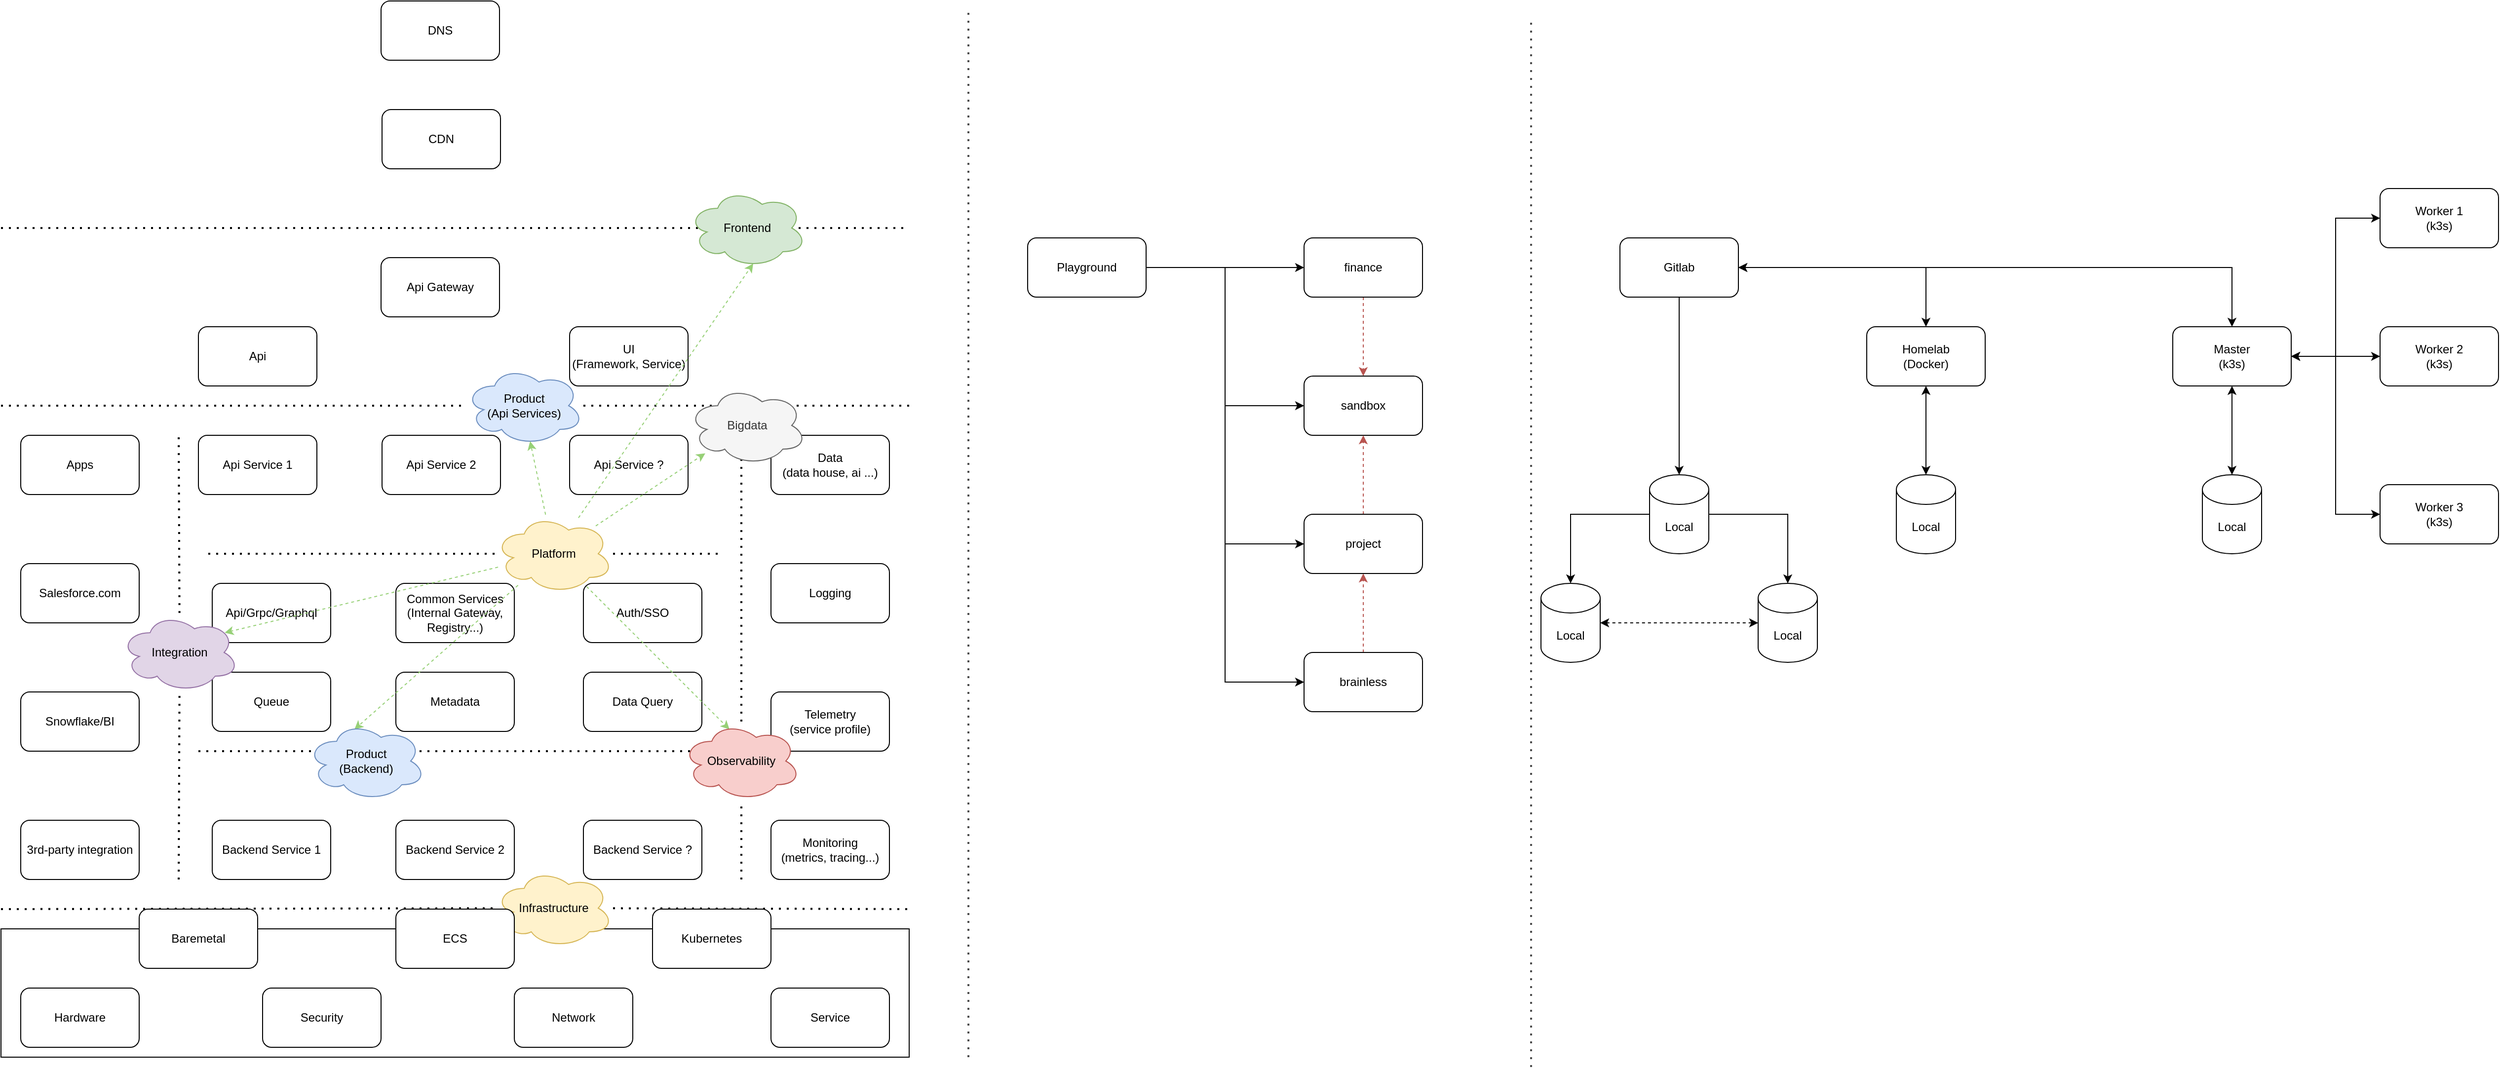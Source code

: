 <mxfile version="20.4.1" type="github">
  <diagram id="D4fAzZKvlrdj8TOEy_m-" name="Page-1">
    <mxGraphModel dx="2258" dy="1988" grid="1" gridSize="10" guides="1" tooltips="1" connect="1" arrows="1" fold="1" page="1" pageScale="1" pageWidth="850" pageHeight="1100" math="0" shadow="0">
      <root>
        <mxCell id="0" />
        <mxCell id="1" parent="0" />
        <mxCell id="m_vW4j6HjIQTjGsOd7-y-6" value="" style="rounded=0;whiteSpace=wrap;html=1;" parent="1" vertex="1">
          <mxGeometry x="40" y="700" width="920" height="130" as="geometry" />
        </mxCell>
        <mxCell id="m_vW4j6HjIQTjGsOd7-y-1" value="" style="endArrow=none;dashed=1;html=1;dashPattern=1 3;strokeWidth=2;rounded=0;startArrow=none;" parent="1" source="m_vW4j6HjIQTjGsOd7-y-59" edge="1">
          <mxGeometry width="50" height="50" relative="1" as="geometry">
            <mxPoint x="40" y="680" as="sourcePoint" />
            <mxPoint x="960" y="680" as="targetPoint" />
          </mxGeometry>
        </mxCell>
        <mxCell id="m_vW4j6HjIQTjGsOd7-y-2" value="Hardware" style="rounded=1;whiteSpace=wrap;html=1;" parent="1" vertex="1">
          <mxGeometry x="60" y="760" width="120" height="60" as="geometry" />
        </mxCell>
        <mxCell id="m_vW4j6HjIQTjGsOd7-y-3" value="Security" style="rounded=1;whiteSpace=wrap;html=1;" parent="1" vertex="1">
          <mxGeometry x="305" y="760" width="120" height="60" as="geometry" />
        </mxCell>
        <mxCell id="m_vW4j6HjIQTjGsOd7-y-4" value="Network" style="rounded=1;whiteSpace=wrap;html=1;" parent="1" vertex="1">
          <mxGeometry x="560" y="760" width="120" height="60" as="geometry" />
        </mxCell>
        <mxCell id="m_vW4j6HjIQTjGsOd7-y-5" value="Service" style="rounded=1;whiteSpace=wrap;html=1;" parent="1" vertex="1">
          <mxGeometry x="820" y="760" width="120" height="60" as="geometry" />
        </mxCell>
        <mxCell id="m_vW4j6HjIQTjGsOd7-y-7" value="Monitoring&lt;br&gt;(metrics, tracing...)" style="rounded=1;whiteSpace=wrap;html=1;" parent="1" vertex="1">
          <mxGeometry x="820" y="590" width="120" height="60" as="geometry" />
        </mxCell>
        <mxCell id="m_vW4j6HjIQTjGsOd7-y-8" value="Telemetry&lt;br&gt;(service profile)" style="rounded=1;whiteSpace=wrap;html=1;" parent="1" vertex="1">
          <mxGeometry x="820" y="460" width="120" height="60" as="geometry" />
        </mxCell>
        <mxCell id="m_vW4j6HjIQTjGsOd7-y-9" value="Logging" style="rounded=1;whiteSpace=wrap;html=1;" parent="1" vertex="1">
          <mxGeometry x="820" y="330" width="120" height="60" as="geometry" />
        </mxCell>
        <mxCell id="m_vW4j6HjIQTjGsOd7-y-10" value="Data&lt;br&gt;(data house, ai ...)" style="rounded=1;whiteSpace=wrap;html=1;" parent="1" vertex="1">
          <mxGeometry x="820" y="200" width="120" height="60" as="geometry" />
        </mxCell>
        <mxCell id="m_vW4j6HjIQTjGsOd7-y-11" value="3rd-party integration" style="rounded=1;whiteSpace=wrap;html=1;" parent="1" vertex="1">
          <mxGeometry x="60" y="590" width="120" height="60" as="geometry" />
        </mxCell>
        <mxCell id="m_vW4j6HjIQTjGsOd7-y-12" value="Snowflake/BI" style="rounded=1;whiteSpace=wrap;html=1;" parent="1" vertex="1">
          <mxGeometry x="60" y="460" width="120" height="60" as="geometry" />
        </mxCell>
        <mxCell id="m_vW4j6HjIQTjGsOd7-y-13" value="Salesforce.com" style="rounded=1;whiteSpace=wrap;html=1;" parent="1" vertex="1">
          <mxGeometry x="60" y="330" width="120" height="60" as="geometry" />
        </mxCell>
        <mxCell id="m_vW4j6HjIQTjGsOd7-y-14" value="Apps" style="rounded=1;whiteSpace=wrap;html=1;" parent="1" vertex="1">
          <mxGeometry x="60" y="200" width="120" height="60" as="geometry" />
        </mxCell>
        <mxCell id="m_vW4j6HjIQTjGsOd7-y-15" value="" style="endArrow=none;dashed=1;html=1;dashPattern=1 3;strokeWidth=2;rounded=0;startArrow=none;" parent="1" source="m_vW4j6HjIQTjGsOd7-y-61" edge="1">
          <mxGeometry width="50" height="50" relative="1" as="geometry">
            <mxPoint x="220" y="650" as="sourcePoint" />
            <mxPoint x="220" y="200" as="targetPoint" />
          </mxGeometry>
        </mxCell>
        <mxCell id="m_vW4j6HjIQTjGsOd7-y-16" value="" style="endArrow=none;dashed=1;html=1;dashPattern=1 3;strokeWidth=2;rounded=0;startArrow=none;" parent="1" source="m_vW4j6HjIQTjGsOd7-y-50" edge="1">
          <mxGeometry width="50" height="50" relative="1" as="geometry">
            <mxPoint x="790" y="650" as="sourcePoint" />
            <mxPoint x="790" y="200" as="targetPoint" />
          </mxGeometry>
        </mxCell>
        <mxCell id="m_vW4j6HjIQTjGsOd7-y-19" value="Api/Grpc/Graphql" style="rounded=1;whiteSpace=wrap;html=1;" parent="1" vertex="1">
          <mxGeometry x="254" y="350" width="120" height="60" as="geometry" />
        </mxCell>
        <mxCell id="m_vW4j6HjIQTjGsOd7-y-20" value="Queue" style="rounded=1;whiteSpace=wrap;html=1;" parent="1" vertex="1">
          <mxGeometry x="254" y="440" width="120" height="60" as="geometry" />
        </mxCell>
        <mxCell id="m_vW4j6HjIQTjGsOd7-y-21" value="Data Query" style="rounded=1;whiteSpace=wrap;html=1;" parent="1" vertex="1">
          <mxGeometry x="630" y="440" width="120" height="60" as="geometry" />
        </mxCell>
        <mxCell id="m_vW4j6HjIQTjGsOd7-y-22" value="Common Services&lt;br&gt;(Internal Gateway, Registry...)" style="rounded=1;whiteSpace=wrap;html=1;" parent="1" vertex="1">
          <mxGeometry x="440" y="350" width="120" height="60" as="geometry" />
        </mxCell>
        <mxCell id="m_vW4j6HjIQTjGsOd7-y-23" value="" style="endArrow=none;dashed=1;html=1;dashPattern=1 3;strokeWidth=2;rounded=0;" parent="1" edge="1">
          <mxGeometry width="50" height="50" relative="1" as="geometry">
            <mxPoint x="240" y="520" as="sourcePoint" />
            <mxPoint x="760" y="520" as="targetPoint" />
          </mxGeometry>
        </mxCell>
        <mxCell id="m_vW4j6HjIQTjGsOd7-y-24" value="" style="endArrow=none;dashed=1;html=1;dashPattern=1 3;strokeWidth=2;rounded=0;startArrow=none;" parent="1" source="m_vW4j6HjIQTjGsOd7-y-52" edge="1">
          <mxGeometry width="50" height="50" relative="1" as="geometry">
            <mxPoint x="250" y="320" as="sourcePoint" />
            <mxPoint x="770" y="320" as="targetPoint" />
          </mxGeometry>
        </mxCell>
        <mxCell id="m_vW4j6HjIQTjGsOd7-y-25" value="Backend Service 1" style="rounded=1;whiteSpace=wrap;html=1;" parent="1" vertex="1">
          <mxGeometry x="254" y="590" width="120" height="60" as="geometry" />
        </mxCell>
        <mxCell id="m_vW4j6HjIQTjGsOd7-y-26" value="Backend Service 2" style="rounded=1;whiteSpace=wrap;html=1;" parent="1" vertex="1">
          <mxGeometry x="440" y="590" width="120" height="60" as="geometry" />
        </mxCell>
        <mxCell id="m_vW4j6HjIQTjGsOd7-y-27" value="Backend Service ?" style="rounded=1;whiteSpace=wrap;html=1;" parent="1" vertex="1">
          <mxGeometry x="630" y="590" width="120" height="60" as="geometry" />
        </mxCell>
        <mxCell id="m_vW4j6HjIQTjGsOd7-y-28" value="Api Service 1" style="rounded=1;whiteSpace=wrap;html=1;" parent="1" vertex="1">
          <mxGeometry x="240" y="200" width="120" height="60" as="geometry" />
        </mxCell>
        <mxCell id="m_vW4j6HjIQTjGsOd7-y-29" value="Api Service 2" style="rounded=1;whiteSpace=wrap;html=1;" parent="1" vertex="1">
          <mxGeometry x="426" y="200" width="120" height="60" as="geometry" />
        </mxCell>
        <mxCell id="m_vW4j6HjIQTjGsOd7-y-30" value="Api Service ?" style="rounded=1;whiteSpace=wrap;html=1;" parent="1" vertex="1">
          <mxGeometry x="616" y="200" width="120" height="60" as="geometry" />
        </mxCell>
        <mxCell id="m_vW4j6HjIQTjGsOd7-y-31" value="" style="endArrow=none;dashed=1;html=1;dashPattern=1 3;strokeWidth=2;rounded=0;startArrow=none;" parent="1" source="m_vW4j6HjIQTjGsOd7-y-53" edge="1">
          <mxGeometry width="50" height="50" relative="1" as="geometry">
            <mxPoint x="40" y="170" as="sourcePoint" />
            <mxPoint x="960" y="170" as="targetPoint" />
          </mxGeometry>
        </mxCell>
        <mxCell id="m_vW4j6HjIQTjGsOd7-y-32" value="Api Gateway" style="rounded=1;whiteSpace=wrap;html=1;" parent="1" vertex="1">
          <mxGeometry x="425" y="20" width="120" height="60" as="geometry" />
        </mxCell>
        <mxCell id="m_vW4j6HjIQTjGsOd7-y-33" value="Auth/SSO" style="rounded=1;whiteSpace=wrap;html=1;" parent="1" vertex="1">
          <mxGeometry x="630" y="350" width="120" height="60" as="geometry" />
        </mxCell>
        <mxCell id="m_vW4j6HjIQTjGsOd7-y-34" value="Metadata" style="rounded=1;whiteSpace=wrap;html=1;" parent="1" vertex="1">
          <mxGeometry x="440" y="440" width="120" height="60" as="geometry" />
        </mxCell>
        <mxCell id="m_vW4j6HjIQTjGsOd7-y-35" value="UI&lt;br&gt;(Framework, Service)" style="rounded=1;whiteSpace=wrap;html=1;" parent="1" vertex="1">
          <mxGeometry x="616" y="90" width="120" height="60" as="geometry" />
        </mxCell>
        <mxCell id="m_vW4j6HjIQTjGsOd7-y-36" value="Api" style="rounded=1;whiteSpace=wrap;html=1;" parent="1" vertex="1">
          <mxGeometry x="240" y="90" width="120" height="60" as="geometry" />
        </mxCell>
        <mxCell id="m_vW4j6HjIQTjGsOd7-y-37" value="CDN" style="rounded=1;whiteSpace=wrap;html=1;" parent="1" vertex="1">
          <mxGeometry x="426" y="-130" width="120" height="60" as="geometry" />
        </mxCell>
        <mxCell id="m_vW4j6HjIQTjGsOd7-y-38" value="DNS" style="rounded=1;whiteSpace=wrap;html=1;" parent="1" vertex="1">
          <mxGeometry x="425" y="-240" width="120" height="60" as="geometry" />
        </mxCell>
        <mxCell id="m_vW4j6HjIQTjGsOd7-y-49" value="" style="endArrow=none;dashed=1;html=1;dashPattern=1 3;strokeWidth=2;rounded=0;" parent="1" edge="1">
          <mxGeometry width="50" height="50" relative="1" as="geometry">
            <mxPoint x="40" y="-10" as="sourcePoint" />
            <mxPoint x="960" y="-10" as="targetPoint" />
          </mxGeometry>
        </mxCell>
        <mxCell id="m_vW4j6HjIQTjGsOd7-y-51" value="Bigdata" style="ellipse;shape=cloud;whiteSpace=wrap;html=1;fillColor=#f5f5f5;fontColor=#333333;strokeColor=#666666;" parent="1" vertex="1">
          <mxGeometry x="736" y="150" width="120" height="80" as="geometry" />
        </mxCell>
        <mxCell id="m_vW4j6HjIQTjGsOd7-y-53" value="Product&lt;br&gt;(Api Services)" style="ellipse;shape=cloud;whiteSpace=wrap;html=1;fillColor=#dae8fc;strokeColor=#6c8ebf;" parent="1" vertex="1">
          <mxGeometry x="510" y="130" width="120" height="80" as="geometry" />
        </mxCell>
        <mxCell id="m_vW4j6HjIQTjGsOd7-y-54" value="" style="endArrow=none;dashed=1;html=1;dashPattern=1 3;strokeWidth=2;rounded=0;" parent="1" target="m_vW4j6HjIQTjGsOd7-y-53" edge="1">
          <mxGeometry width="50" height="50" relative="1" as="geometry">
            <mxPoint x="40" y="170" as="sourcePoint" />
            <mxPoint x="960" y="170" as="targetPoint" />
          </mxGeometry>
        </mxCell>
        <mxCell id="m_vW4j6HjIQTjGsOd7-y-67" style="edgeStyle=none;rounded=0;orthogonalLoop=1;jettySize=auto;html=1;entryX=0.55;entryY=0.95;entryDx=0;entryDy=0;entryPerimeter=0;dashed=1;strokeColor=#97D077;" parent="1" source="m_vW4j6HjIQTjGsOd7-y-52" target="m_vW4j6HjIQTjGsOd7-y-57" edge="1">
          <mxGeometry relative="1" as="geometry" />
        </mxCell>
        <mxCell id="m_vW4j6HjIQTjGsOd7-y-68" style="edgeStyle=none;rounded=0;orthogonalLoop=1;jettySize=auto;html=1;entryX=0.4;entryY=0.1;entryDx=0;entryDy=0;entryPerimeter=0;dashed=1;strokeColor=#97D077;" parent="1" source="m_vW4j6HjIQTjGsOd7-y-52" target="m_vW4j6HjIQTjGsOd7-y-58" edge="1">
          <mxGeometry relative="1" as="geometry" />
        </mxCell>
        <mxCell id="m_vW4j6HjIQTjGsOd7-y-69" style="edgeStyle=none;rounded=0;orthogonalLoop=1;jettySize=auto;html=1;entryX=0.4;entryY=0.1;entryDx=0;entryDy=0;entryPerimeter=0;dashed=1;strokeColor=#97D077;" parent="1" source="m_vW4j6HjIQTjGsOd7-y-52" target="m_vW4j6HjIQTjGsOd7-y-50" edge="1">
          <mxGeometry relative="1" as="geometry" />
        </mxCell>
        <mxCell id="m_vW4j6HjIQTjGsOd7-y-70" style="edgeStyle=none;rounded=0;orthogonalLoop=1;jettySize=auto;html=1;entryX=0.88;entryY=0.25;entryDx=0;entryDy=0;entryPerimeter=0;dashed=1;strokeColor=#97D077;" parent="1" source="m_vW4j6HjIQTjGsOd7-y-52" target="m_vW4j6HjIQTjGsOd7-y-61" edge="1">
          <mxGeometry relative="1" as="geometry" />
        </mxCell>
        <mxCell id="m_vW4j6HjIQTjGsOd7-y-71" style="edgeStyle=none;rounded=0;orthogonalLoop=1;jettySize=auto;html=1;entryX=0.55;entryY=0.95;entryDx=0;entryDy=0;entryPerimeter=0;dashed=1;strokeColor=#97D077;" parent="1" source="m_vW4j6HjIQTjGsOd7-y-52" target="m_vW4j6HjIQTjGsOd7-y-53" edge="1">
          <mxGeometry relative="1" as="geometry" />
        </mxCell>
        <mxCell id="m_vW4j6HjIQTjGsOd7-y-74" style="edgeStyle=none;rounded=0;orthogonalLoop=1;jettySize=auto;html=1;dashed=1;strokeColor=#97D077;" parent="1" source="m_vW4j6HjIQTjGsOd7-y-52" target="m_vW4j6HjIQTjGsOd7-y-51" edge="1">
          <mxGeometry relative="1" as="geometry" />
        </mxCell>
        <mxCell id="m_vW4j6HjIQTjGsOd7-y-52" value="Platform" style="ellipse;shape=cloud;whiteSpace=wrap;html=1;fillColor=#fff2cc;strokeColor=#d6b656;" parent="1" vertex="1">
          <mxGeometry x="540" y="280" width="120" height="80" as="geometry" />
        </mxCell>
        <mxCell id="m_vW4j6HjIQTjGsOd7-y-55" value="" style="endArrow=none;dashed=1;html=1;dashPattern=1 3;strokeWidth=2;rounded=0;" parent="1" target="m_vW4j6HjIQTjGsOd7-y-52" edge="1">
          <mxGeometry width="50" height="50" relative="1" as="geometry">
            <mxPoint x="250" y="320" as="sourcePoint" />
            <mxPoint x="770" y="320" as="targetPoint" />
          </mxGeometry>
        </mxCell>
        <mxCell id="m_vW4j6HjIQTjGsOd7-y-50" value="Observability" style="ellipse;shape=cloud;whiteSpace=wrap;html=1;fillColor=#f8cecc;strokeColor=#b85450;" parent="1" vertex="1">
          <mxGeometry x="730" y="490" width="120" height="80" as="geometry" />
        </mxCell>
        <mxCell id="m_vW4j6HjIQTjGsOd7-y-56" value="" style="endArrow=none;dashed=1;html=1;dashPattern=1 3;strokeWidth=2;rounded=0;" parent="1" target="m_vW4j6HjIQTjGsOd7-y-50" edge="1">
          <mxGeometry width="50" height="50" relative="1" as="geometry">
            <mxPoint x="790" y="650" as="sourcePoint" />
            <mxPoint x="790" y="200" as="targetPoint" />
          </mxGeometry>
        </mxCell>
        <mxCell id="m_vW4j6HjIQTjGsOd7-y-57" value="Frontend" style="ellipse;shape=cloud;whiteSpace=wrap;html=1;fillColor=#d5e8d4;strokeColor=#82b366;" parent="1" vertex="1">
          <mxGeometry x="736" y="-50" width="120" height="80" as="geometry" />
        </mxCell>
        <mxCell id="m_vW4j6HjIQTjGsOd7-y-58" value="Product &lt;br&gt;(Backend)" style="ellipse;shape=cloud;whiteSpace=wrap;html=1;fillColor=#dae8fc;strokeColor=#6c8ebf;" parent="1" vertex="1">
          <mxGeometry x="350" y="490" width="120" height="80" as="geometry" />
        </mxCell>
        <mxCell id="m_vW4j6HjIQTjGsOd7-y-59" value="Infrastructure" style="ellipse;shape=cloud;whiteSpace=wrap;html=1;fillColor=#fff2cc;strokeColor=#d6b656;" parent="1" vertex="1">
          <mxGeometry x="540" y="639" width="120" height="80" as="geometry" />
        </mxCell>
        <mxCell id="m_vW4j6HjIQTjGsOd7-y-60" value="" style="endArrow=none;dashed=1;html=1;dashPattern=1 3;strokeWidth=2;rounded=0;" parent="1" target="m_vW4j6HjIQTjGsOd7-y-59" edge="1">
          <mxGeometry width="50" height="50" relative="1" as="geometry">
            <mxPoint x="40" y="680" as="sourcePoint" />
            <mxPoint x="960" y="680" as="targetPoint" />
          </mxGeometry>
        </mxCell>
        <mxCell id="m_vW4j6HjIQTjGsOd7-y-61" value="Integration" style="ellipse;shape=cloud;whiteSpace=wrap;html=1;fillColor=#e1d5e7;strokeColor=#9673a6;" parent="1" vertex="1">
          <mxGeometry x="161" y="380" width="120" height="80" as="geometry" />
        </mxCell>
        <mxCell id="m_vW4j6HjIQTjGsOd7-y-62" value="" style="endArrow=none;dashed=1;html=1;dashPattern=1 3;strokeWidth=2;rounded=0;" parent="1" target="m_vW4j6HjIQTjGsOd7-y-61" edge="1">
          <mxGeometry width="50" height="50" relative="1" as="geometry">
            <mxPoint x="220" y="650" as="sourcePoint" />
            <mxPoint x="220" y="200" as="targetPoint" />
          </mxGeometry>
        </mxCell>
        <mxCell id="m_vW4j6HjIQTjGsOd7-y-63" value="Kubernetes" style="rounded=1;whiteSpace=wrap;html=1;" parent="1" vertex="1">
          <mxGeometry x="700" y="680" width="120" height="60" as="geometry" />
        </mxCell>
        <mxCell id="m_vW4j6HjIQTjGsOd7-y-64" value="ECS" style="rounded=1;whiteSpace=wrap;html=1;" parent="1" vertex="1">
          <mxGeometry x="440" y="680" width="120" height="60" as="geometry" />
        </mxCell>
        <mxCell id="m_vW4j6HjIQTjGsOd7-y-65" value="Baremetal" style="rounded=1;whiteSpace=wrap;html=1;" parent="1" vertex="1">
          <mxGeometry x="180" y="680" width="120" height="60" as="geometry" />
        </mxCell>
        <mxCell id="m_vW4j6HjIQTjGsOd7-y-75" value="" style="endArrow=none;dashed=1;html=1;dashPattern=1 3;strokeWidth=2;rounded=0;strokeColor=#4D4D4D;" parent="1" edge="1">
          <mxGeometry width="50" height="50" relative="1" as="geometry">
            <mxPoint x="1020" y="830" as="sourcePoint" />
            <mxPoint x="1020" y="-230" as="targetPoint" />
          </mxGeometry>
        </mxCell>
        <mxCell id="vuD4Z6QEqdrIx2pKLMRU-5" style="edgeStyle=orthogonalEdgeStyle;rounded=0;orthogonalLoop=1;jettySize=auto;html=1;entryX=0;entryY=0.5;entryDx=0;entryDy=0;" parent="1" source="m_vW4j6HjIQTjGsOd7-y-76" target="vuD4Z6QEqdrIx2pKLMRU-1" edge="1">
          <mxGeometry relative="1" as="geometry" />
        </mxCell>
        <mxCell id="vuD4Z6QEqdrIx2pKLMRU-6" style="edgeStyle=orthogonalEdgeStyle;rounded=0;orthogonalLoop=1;jettySize=auto;html=1;entryX=0;entryY=0.5;entryDx=0;entryDy=0;" parent="1" source="m_vW4j6HjIQTjGsOd7-y-76" target="vuD4Z6QEqdrIx2pKLMRU-2" edge="1">
          <mxGeometry relative="1" as="geometry" />
        </mxCell>
        <mxCell id="vuD4Z6QEqdrIx2pKLMRU-7" style="edgeStyle=orthogonalEdgeStyle;rounded=0;orthogonalLoop=1;jettySize=auto;html=1;entryX=0;entryY=0.5;entryDx=0;entryDy=0;" parent="1" source="m_vW4j6HjIQTjGsOd7-y-76" target="vuD4Z6QEqdrIx2pKLMRU-4" edge="1">
          <mxGeometry relative="1" as="geometry" />
        </mxCell>
        <mxCell id="vuD4Z6QEqdrIx2pKLMRU-8" style="edgeStyle=orthogonalEdgeStyle;rounded=0;orthogonalLoop=1;jettySize=auto;html=1;entryX=0;entryY=0.5;entryDx=0;entryDy=0;" parent="1" source="m_vW4j6HjIQTjGsOd7-y-76" target="vuD4Z6QEqdrIx2pKLMRU-3" edge="1">
          <mxGeometry relative="1" as="geometry" />
        </mxCell>
        <mxCell id="m_vW4j6HjIQTjGsOd7-y-76" value="Playground" style="rounded=1;whiteSpace=wrap;html=1;" parent="1" vertex="1">
          <mxGeometry x="1080" width="120" height="60" as="geometry" />
        </mxCell>
        <mxCell id="vuD4Z6QEqdrIx2pKLMRU-11" style="edgeStyle=orthogonalEdgeStyle;rounded=0;orthogonalLoop=1;jettySize=auto;html=1;entryX=0.5;entryY=0;entryDx=0;entryDy=0;dashed=1;fillColor=#f8cecc;strokeColor=#b85450;" parent="1" source="vuD4Z6QEqdrIx2pKLMRU-1" target="vuD4Z6QEqdrIx2pKLMRU-2" edge="1">
          <mxGeometry relative="1" as="geometry" />
        </mxCell>
        <mxCell id="vuD4Z6QEqdrIx2pKLMRU-1" value="finance" style="rounded=1;whiteSpace=wrap;html=1;" parent="1" vertex="1">
          <mxGeometry x="1360" width="120" height="60" as="geometry" />
        </mxCell>
        <mxCell id="vuD4Z6QEqdrIx2pKLMRU-2" value="sandbox" style="rounded=1;whiteSpace=wrap;html=1;" parent="1" vertex="1">
          <mxGeometry x="1360" y="140" width="120" height="60" as="geometry" />
        </mxCell>
        <mxCell id="vuD4Z6QEqdrIx2pKLMRU-9" style="edgeStyle=orthogonalEdgeStyle;rounded=0;orthogonalLoop=1;jettySize=auto;html=1;entryX=0.5;entryY=1;entryDx=0;entryDy=0;dashed=1;fillColor=#f8cecc;strokeColor=#b85450;" parent="1" source="vuD4Z6QEqdrIx2pKLMRU-3" target="vuD4Z6QEqdrIx2pKLMRU-4" edge="1">
          <mxGeometry relative="1" as="geometry" />
        </mxCell>
        <mxCell id="vuD4Z6QEqdrIx2pKLMRU-3" value="brainless" style="rounded=1;whiteSpace=wrap;html=1;" parent="1" vertex="1">
          <mxGeometry x="1360" y="420" width="120" height="60" as="geometry" />
        </mxCell>
        <mxCell id="vuD4Z6QEqdrIx2pKLMRU-10" style="edgeStyle=orthogonalEdgeStyle;rounded=0;orthogonalLoop=1;jettySize=auto;html=1;entryX=0.5;entryY=1;entryDx=0;entryDy=0;dashed=1;fillColor=#f8cecc;strokeColor=#b85450;" parent="1" source="vuD4Z6QEqdrIx2pKLMRU-4" target="vuD4Z6QEqdrIx2pKLMRU-2" edge="1">
          <mxGeometry relative="1" as="geometry" />
        </mxCell>
        <mxCell id="vuD4Z6QEqdrIx2pKLMRU-4" value="project" style="rounded=1;whiteSpace=wrap;html=1;" parent="1" vertex="1">
          <mxGeometry x="1360" y="280" width="120" height="60" as="geometry" />
        </mxCell>
        <mxCell id="CbuYBXAXurraJ-CGKKPz-1" value="" style="endArrow=none;dashed=1;html=1;dashPattern=1 3;strokeWidth=2;rounded=0;strokeColor=#4D4D4D;" edge="1" parent="1">
          <mxGeometry width="50" height="50" relative="1" as="geometry">
            <mxPoint x="1590" y="840" as="sourcePoint" />
            <mxPoint x="1590" y="-220" as="targetPoint" />
          </mxGeometry>
        </mxCell>
        <mxCell id="CbuYBXAXurraJ-CGKKPz-12" style="edgeStyle=orthogonalEdgeStyle;rounded=0;orthogonalLoop=1;jettySize=auto;html=1;entryX=0.5;entryY=0;entryDx=0;entryDy=0;startArrow=classic;startFill=1;" edge="1" parent="1" source="CbuYBXAXurraJ-CGKKPz-2" target="CbuYBXAXurraJ-CGKKPz-3">
          <mxGeometry relative="1" as="geometry" />
        </mxCell>
        <mxCell id="CbuYBXAXurraJ-CGKKPz-13" style="edgeStyle=orthogonalEdgeStyle;rounded=0;orthogonalLoop=1;jettySize=auto;html=1;entryX=0.5;entryY=0;entryDx=0;entryDy=0;startArrow=classic;startFill=1;" edge="1" parent="1" source="CbuYBXAXurraJ-CGKKPz-2" target="CbuYBXAXurraJ-CGKKPz-4">
          <mxGeometry relative="1" as="geometry" />
        </mxCell>
        <mxCell id="CbuYBXAXurraJ-CGKKPz-14" style="edgeStyle=orthogonalEdgeStyle;rounded=0;orthogonalLoop=1;jettySize=auto;html=1;entryX=0.5;entryY=0;entryDx=0;entryDy=0;entryPerimeter=0;startArrow=none;startFill=0;" edge="1" parent="1" source="CbuYBXAXurraJ-CGKKPz-2" target="CbuYBXAXurraJ-CGKKPz-5">
          <mxGeometry relative="1" as="geometry" />
        </mxCell>
        <mxCell id="CbuYBXAXurraJ-CGKKPz-2" value="Gitlab" style="rounded=1;whiteSpace=wrap;html=1;" vertex="1" parent="1">
          <mxGeometry x="1680" width="120" height="60" as="geometry" />
        </mxCell>
        <mxCell id="CbuYBXAXurraJ-CGKKPz-10" style="edgeStyle=orthogonalEdgeStyle;rounded=0;orthogonalLoop=1;jettySize=auto;html=1;entryX=0.5;entryY=0;entryDx=0;entryDy=0;entryPerimeter=0;startArrow=classic;startFill=1;" edge="1" parent="1" source="CbuYBXAXurraJ-CGKKPz-3" target="CbuYBXAXurraJ-CGKKPz-6">
          <mxGeometry relative="1" as="geometry" />
        </mxCell>
        <mxCell id="CbuYBXAXurraJ-CGKKPz-3" value="Homelab&lt;br&gt;(Docker)" style="rounded=1;whiteSpace=wrap;html=1;" vertex="1" parent="1">
          <mxGeometry x="1930" y="90" width="120" height="60" as="geometry" />
        </mxCell>
        <mxCell id="CbuYBXAXurraJ-CGKKPz-11" style="edgeStyle=orthogonalEdgeStyle;rounded=0;orthogonalLoop=1;jettySize=auto;html=1;entryX=0.5;entryY=0;entryDx=0;entryDy=0;entryPerimeter=0;startArrow=classic;startFill=1;" edge="1" parent="1" source="CbuYBXAXurraJ-CGKKPz-4" target="CbuYBXAXurraJ-CGKKPz-7">
          <mxGeometry relative="1" as="geometry" />
        </mxCell>
        <mxCell id="CbuYBXAXurraJ-CGKKPz-22" style="edgeStyle=orthogonalEdgeStyle;rounded=0;orthogonalLoop=1;jettySize=auto;html=1;entryX=0;entryY=0.5;entryDx=0;entryDy=0;startArrow=classic;startFill=1;" edge="1" parent="1" source="CbuYBXAXurraJ-CGKKPz-4" target="CbuYBXAXurraJ-CGKKPz-19">
          <mxGeometry relative="1" as="geometry" />
        </mxCell>
        <mxCell id="CbuYBXAXurraJ-CGKKPz-23" style="edgeStyle=orthogonalEdgeStyle;rounded=0;orthogonalLoop=1;jettySize=auto;html=1;entryX=0;entryY=0.5;entryDx=0;entryDy=0;startArrow=classic;startFill=1;" edge="1" parent="1" source="CbuYBXAXurraJ-CGKKPz-4" target="CbuYBXAXurraJ-CGKKPz-20">
          <mxGeometry relative="1" as="geometry" />
        </mxCell>
        <mxCell id="CbuYBXAXurraJ-CGKKPz-24" style="edgeStyle=orthogonalEdgeStyle;rounded=0;orthogonalLoop=1;jettySize=auto;html=1;entryX=0;entryY=0.5;entryDx=0;entryDy=0;startArrow=classic;startFill=1;" edge="1" parent="1" source="CbuYBXAXurraJ-CGKKPz-4" target="CbuYBXAXurraJ-CGKKPz-21">
          <mxGeometry relative="1" as="geometry" />
        </mxCell>
        <mxCell id="CbuYBXAXurraJ-CGKKPz-4" value="Master&lt;br&gt;(k3s)" style="rounded=1;whiteSpace=wrap;html=1;" vertex="1" parent="1">
          <mxGeometry x="2240" y="90" width="120" height="60" as="geometry" />
        </mxCell>
        <mxCell id="CbuYBXAXurraJ-CGKKPz-15" style="edgeStyle=orthogonalEdgeStyle;rounded=0;orthogonalLoop=1;jettySize=auto;html=1;entryX=0.5;entryY=0;entryDx=0;entryDy=0;entryPerimeter=0;startArrow=none;startFill=0;" edge="1" parent="1" source="CbuYBXAXurraJ-CGKKPz-5" target="CbuYBXAXurraJ-CGKKPz-8">
          <mxGeometry relative="1" as="geometry" />
        </mxCell>
        <mxCell id="CbuYBXAXurraJ-CGKKPz-17" style="edgeStyle=orthogonalEdgeStyle;rounded=0;orthogonalLoop=1;jettySize=auto;html=1;entryX=0.5;entryY=0;entryDx=0;entryDy=0;entryPerimeter=0;startArrow=none;startFill=0;" edge="1" parent="1" source="CbuYBXAXurraJ-CGKKPz-5" target="CbuYBXAXurraJ-CGKKPz-9">
          <mxGeometry relative="1" as="geometry" />
        </mxCell>
        <mxCell id="CbuYBXAXurraJ-CGKKPz-5" value="Local" style="shape=cylinder3;whiteSpace=wrap;html=1;boundedLbl=1;backgroundOutline=1;size=15;" vertex="1" parent="1">
          <mxGeometry x="1710" y="240" width="60" height="80" as="geometry" />
        </mxCell>
        <mxCell id="CbuYBXAXurraJ-CGKKPz-6" value="Local" style="shape=cylinder3;whiteSpace=wrap;html=1;boundedLbl=1;backgroundOutline=1;size=15;" vertex="1" parent="1">
          <mxGeometry x="1960" y="240" width="60" height="80" as="geometry" />
        </mxCell>
        <mxCell id="CbuYBXAXurraJ-CGKKPz-7" value="Local" style="shape=cylinder3;whiteSpace=wrap;html=1;boundedLbl=1;backgroundOutline=1;size=15;" vertex="1" parent="1">
          <mxGeometry x="2270" y="240" width="60" height="80" as="geometry" />
        </mxCell>
        <mxCell id="CbuYBXAXurraJ-CGKKPz-16" style="edgeStyle=orthogonalEdgeStyle;rounded=0;orthogonalLoop=1;jettySize=auto;html=1;entryX=0;entryY=0.5;entryDx=0;entryDy=0;entryPerimeter=0;startArrow=classic;startFill=1;dashed=1;" edge="1" parent="1" source="CbuYBXAXurraJ-CGKKPz-8" target="CbuYBXAXurraJ-CGKKPz-9">
          <mxGeometry relative="1" as="geometry" />
        </mxCell>
        <mxCell id="CbuYBXAXurraJ-CGKKPz-8" value="Local" style="shape=cylinder3;whiteSpace=wrap;html=1;boundedLbl=1;backgroundOutline=1;size=15;" vertex="1" parent="1">
          <mxGeometry x="1600" y="350" width="60" height="80" as="geometry" />
        </mxCell>
        <mxCell id="CbuYBXAXurraJ-CGKKPz-9" value="Local" style="shape=cylinder3;whiteSpace=wrap;html=1;boundedLbl=1;backgroundOutline=1;size=15;" vertex="1" parent="1">
          <mxGeometry x="1820" y="350" width="60" height="80" as="geometry" />
        </mxCell>
        <mxCell id="CbuYBXAXurraJ-CGKKPz-19" value="Worker 1&lt;br&gt;(k3s)" style="rounded=1;whiteSpace=wrap;html=1;" vertex="1" parent="1">
          <mxGeometry x="2450" y="-50" width="120" height="60" as="geometry" />
        </mxCell>
        <mxCell id="CbuYBXAXurraJ-CGKKPz-20" value="Worker 2&lt;br&gt;(k3s)" style="rounded=1;whiteSpace=wrap;html=1;" vertex="1" parent="1">
          <mxGeometry x="2450" y="90" width="120" height="60" as="geometry" />
        </mxCell>
        <mxCell id="CbuYBXAXurraJ-CGKKPz-21" value="Worker 3&lt;br&gt;(k3s)" style="rounded=1;whiteSpace=wrap;html=1;" vertex="1" parent="1">
          <mxGeometry x="2450" y="250" width="120" height="60" as="geometry" />
        </mxCell>
      </root>
    </mxGraphModel>
  </diagram>
</mxfile>
